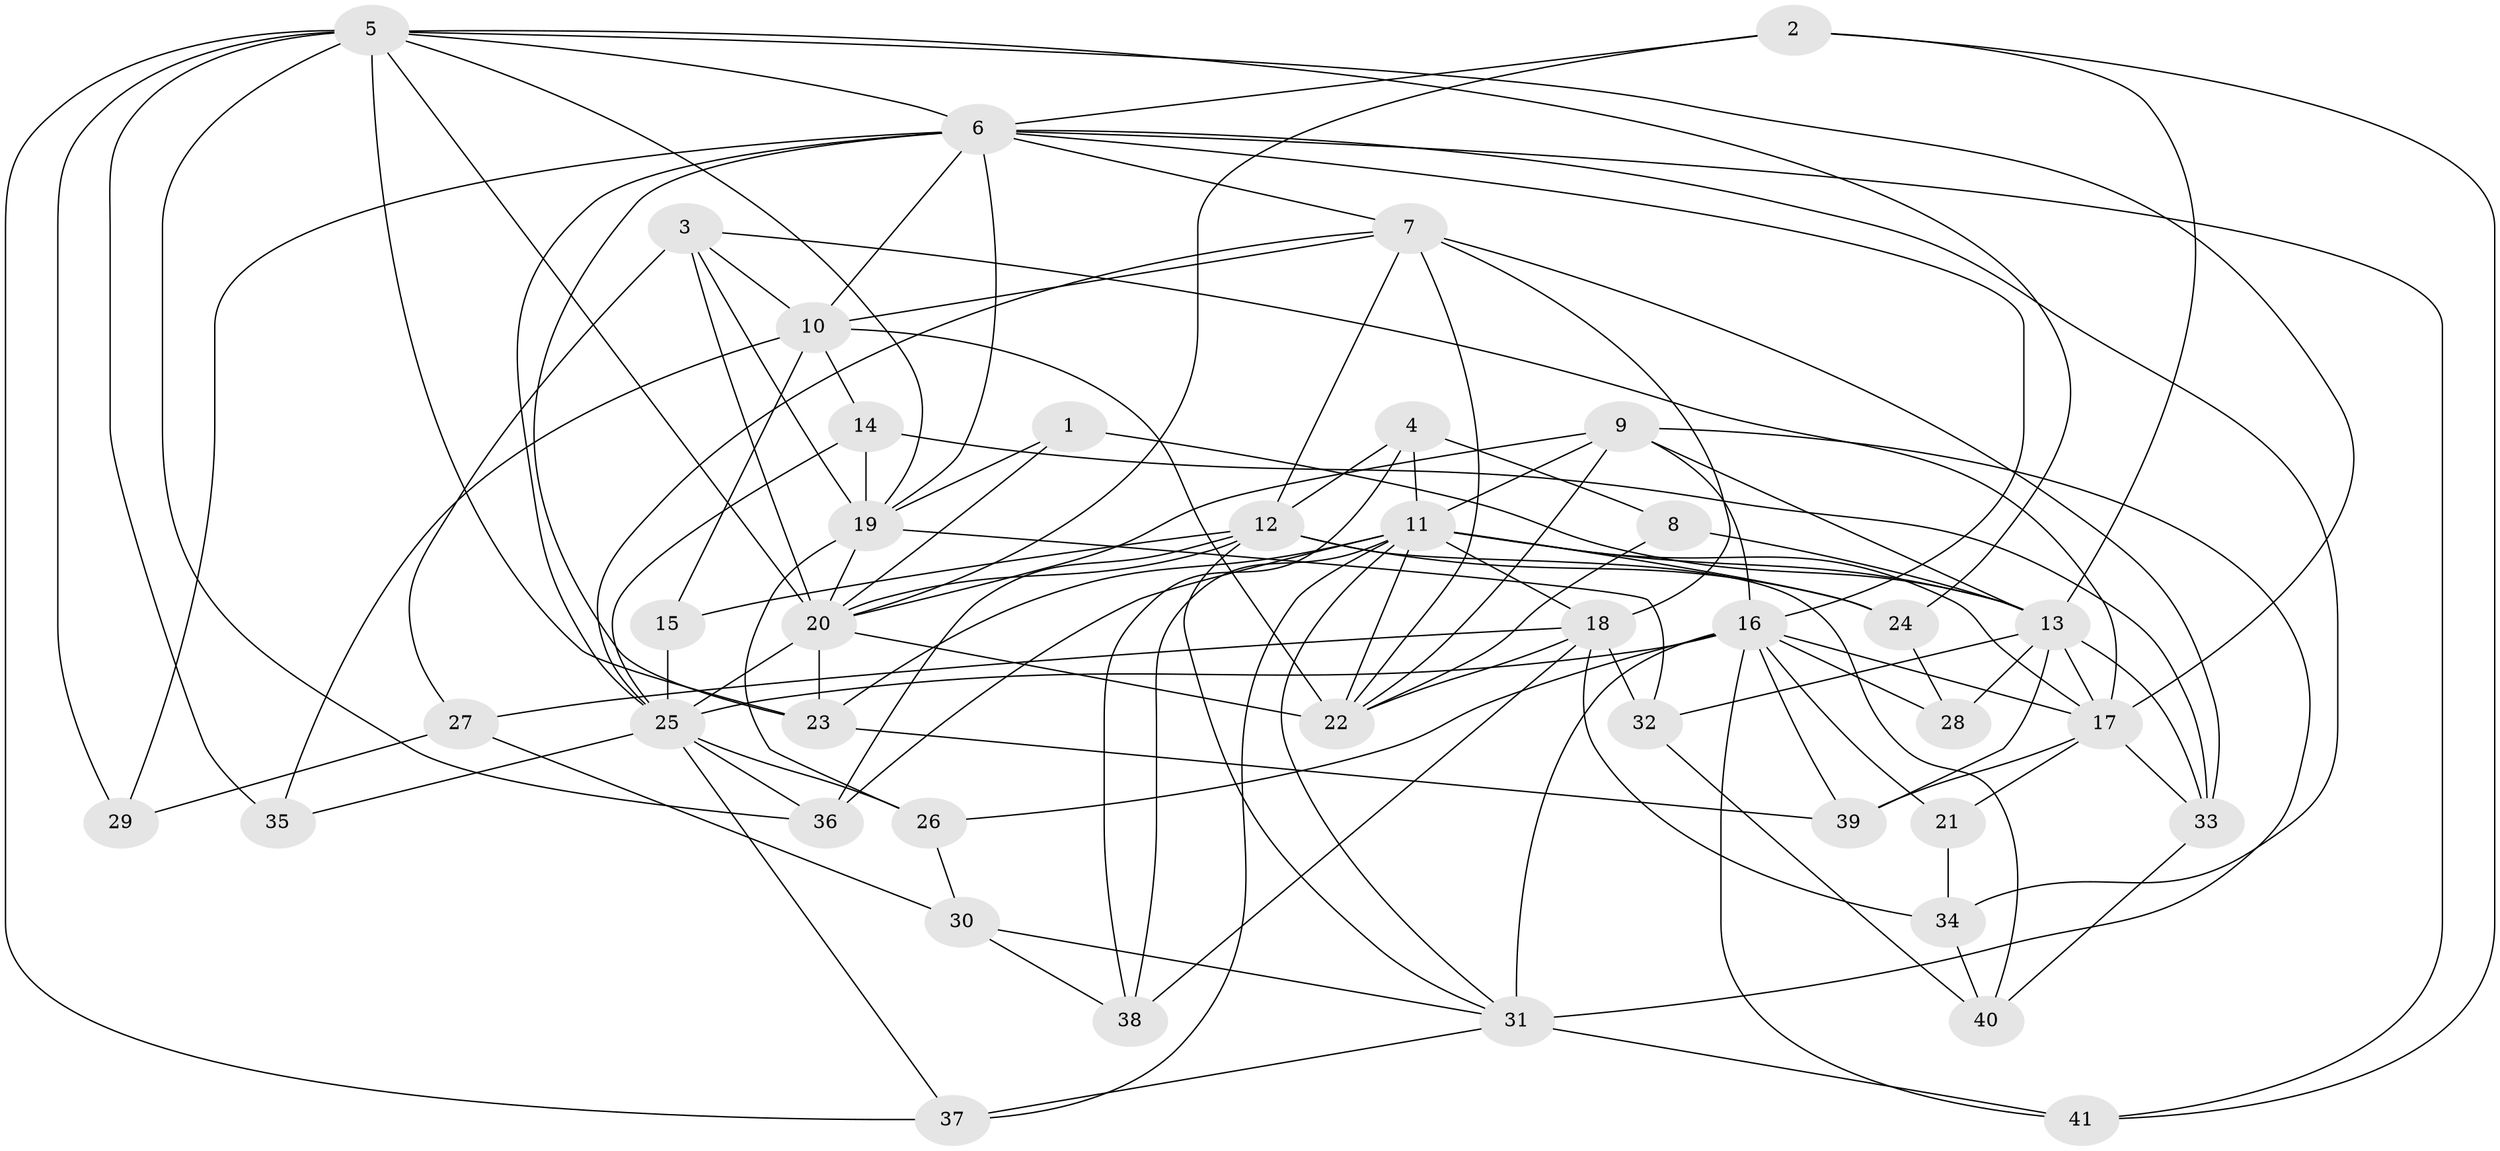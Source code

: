 // original degree distribution, {4: 1.0}
// Generated by graph-tools (version 1.1) at 2025/53/03/04/25 22:53:44]
// undirected, 41 vertices, 117 edges
graph export_dot {
  node [color=gray90,style=filled];
  1;
  2;
  3;
  4;
  5;
  6;
  7;
  8;
  9;
  10;
  11;
  12;
  13;
  14;
  15;
  16;
  17;
  18;
  19;
  20;
  21;
  22;
  23;
  24;
  25;
  26;
  27;
  28;
  29;
  30;
  31;
  32;
  33;
  34;
  35;
  36;
  37;
  38;
  39;
  40;
  41;
  1 -- 13 [weight=1.0];
  1 -- 19 [weight=2.0];
  1 -- 20 [weight=1.0];
  2 -- 6 [weight=1.0];
  2 -- 13 [weight=1.0];
  2 -- 20 [weight=1.0];
  2 -- 41 [weight=1.0];
  3 -- 10 [weight=2.0];
  3 -- 17 [weight=1.0];
  3 -- 19 [weight=2.0];
  3 -- 20 [weight=2.0];
  3 -- 27 [weight=1.0];
  4 -- 8 [weight=1.0];
  4 -- 11 [weight=1.0];
  4 -- 12 [weight=1.0];
  4 -- 38 [weight=1.0];
  5 -- 6 [weight=1.0];
  5 -- 17 [weight=2.0];
  5 -- 19 [weight=1.0];
  5 -- 20 [weight=1.0];
  5 -- 23 [weight=2.0];
  5 -- 24 [weight=1.0];
  5 -- 29 [weight=1.0];
  5 -- 35 [weight=1.0];
  5 -- 36 [weight=1.0];
  5 -- 37 [weight=1.0];
  6 -- 7 [weight=1.0];
  6 -- 10 [weight=1.0];
  6 -- 16 [weight=1.0];
  6 -- 19 [weight=1.0];
  6 -- 23 [weight=1.0];
  6 -- 25 [weight=1.0];
  6 -- 29 [weight=2.0];
  6 -- 34 [weight=1.0];
  6 -- 41 [weight=1.0];
  7 -- 10 [weight=2.0];
  7 -- 12 [weight=1.0];
  7 -- 18 [weight=2.0];
  7 -- 22 [weight=1.0];
  7 -- 25 [weight=1.0];
  7 -- 33 [weight=2.0];
  8 -- 13 [weight=2.0];
  8 -- 22 [weight=1.0];
  9 -- 11 [weight=1.0];
  9 -- 13 [weight=1.0];
  9 -- 16 [weight=1.0];
  9 -- 20 [weight=2.0];
  9 -- 22 [weight=1.0];
  9 -- 31 [weight=2.0];
  10 -- 14 [weight=1.0];
  10 -- 15 [weight=1.0];
  10 -- 22 [weight=2.0];
  10 -- 35 [weight=3.0];
  11 -- 13 [weight=1.0];
  11 -- 17 [weight=1.0];
  11 -- 18 [weight=1.0];
  11 -- 22 [weight=1.0];
  11 -- 23 [weight=1.0];
  11 -- 24 [weight=1.0];
  11 -- 31 [weight=1.0];
  11 -- 36 [weight=1.0];
  11 -- 37 [weight=1.0];
  11 -- 38 [weight=1.0];
  12 -- 15 [weight=1.0];
  12 -- 20 [weight=1.0];
  12 -- 24 [weight=1.0];
  12 -- 31 [weight=1.0];
  12 -- 36 [weight=1.0];
  12 -- 40 [weight=1.0];
  13 -- 17 [weight=1.0];
  13 -- 28 [weight=2.0];
  13 -- 32 [weight=1.0];
  13 -- 33 [weight=1.0];
  13 -- 39 [weight=1.0];
  14 -- 19 [weight=3.0];
  14 -- 25 [weight=1.0];
  14 -- 33 [weight=1.0];
  15 -- 25 [weight=2.0];
  16 -- 17 [weight=1.0];
  16 -- 21 [weight=1.0];
  16 -- 25 [weight=1.0];
  16 -- 26 [weight=1.0];
  16 -- 28 [weight=1.0];
  16 -- 31 [weight=3.0];
  16 -- 39 [weight=1.0];
  16 -- 41 [weight=1.0];
  17 -- 21 [weight=2.0];
  17 -- 33 [weight=1.0];
  17 -- 39 [weight=1.0];
  18 -- 22 [weight=1.0];
  18 -- 27 [weight=1.0];
  18 -- 32 [weight=1.0];
  18 -- 34 [weight=1.0];
  18 -- 38 [weight=1.0];
  19 -- 20 [weight=1.0];
  19 -- 26 [weight=1.0];
  19 -- 32 [weight=1.0];
  20 -- 22 [weight=1.0];
  20 -- 23 [weight=1.0];
  20 -- 25 [weight=1.0];
  21 -- 34 [weight=1.0];
  23 -- 39 [weight=1.0];
  24 -- 28 [weight=1.0];
  25 -- 26 [weight=1.0];
  25 -- 35 [weight=2.0];
  25 -- 36 [weight=1.0];
  25 -- 37 [weight=1.0];
  26 -- 30 [weight=1.0];
  27 -- 29 [weight=1.0];
  27 -- 30 [weight=1.0];
  30 -- 31 [weight=1.0];
  30 -- 38 [weight=1.0];
  31 -- 37 [weight=1.0];
  31 -- 41 [weight=1.0];
  32 -- 40 [weight=1.0];
  33 -- 40 [weight=1.0];
  34 -- 40 [weight=1.0];
}

